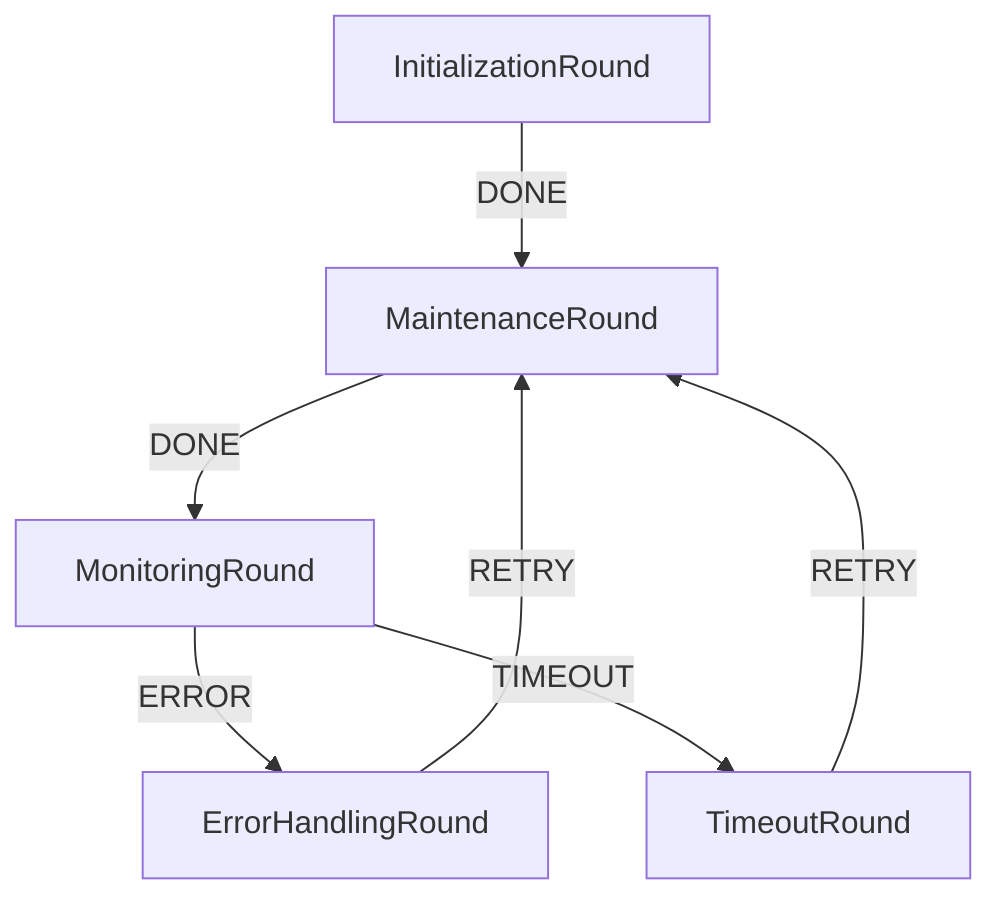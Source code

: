 graph TD
  InitializationRound
  TimeoutRound
  InitializationRound
  MonitoringRound
  MaintenanceRound
  ErrorHandlingRound
  InitializationRound -->|DONE| MaintenanceRound
  MaintenanceRound -->|DONE| MonitoringRound
  MonitoringRound -->|ERROR| ErrorHandlingRound
  MonitoringRound -->|TIMEOUT| TimeoutRound
  ErrorHandlingRound -->|RETRY| MaintenanceRound
  TimeoutRound -->|RETRY| MaintenanceRound